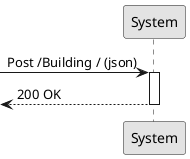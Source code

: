 @startuml
'http://plantuml.com/skinparam.html
skinparam monochrome true
skinparam packageStyle rect
skinparam shadowing false

participant System as route

-> route: Post /Building / (json)
activate route
  <-- route: 200 OK
  deactivate

@enduml